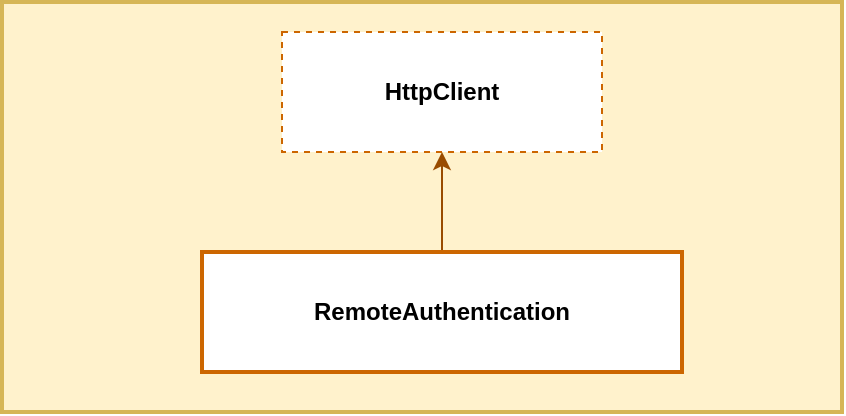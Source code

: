 <mxfile version="20.0.4" type="github">
  <diagram id="Co-2WPKWJgHfXNtiyIEY" name="Page-1">
    <mxGraphModel dx="782" dy="436" grid="1" gridSize="10" guides="1" tooltips="1" connect="1" arrows="1" fold="1" page="1" pageScale="1" pageWidth="827" pageHeight="1169" math="0" shadow="0">
      <root>
        <mxCell id="0" />
        <mxCell id="1" parent="0" />
        <mxCell id="ZYXcEdyXvduLh-ddOtvL-1" value="" style="rounded=0;whiteSpace=wrap;html=1;fillColor=#fff2cc;strokeColor=#d6b656;strokeWidth=2;" vertex="1" parent="1">
          <mxGeometry x="180" y="35" width="420" height="205" as="geometry" />
        </mxCell>
        <mxCell id="ZYXcEdyXvduLh-ddOtvL-2" value="&lt;b&gt;HttpClient&lt;/b&gt;" style="rounded=0;whiteSpace=wrap;html=1;strokeColor=#CC6600;strokeWidth=1;fillColor=default;dashed=1;" vertex="1" parent="1">
          <mxGeometry x="320" y="50" width="160" height="60" as="geometry" />
        </mxCell>
        <mxCell id="ZYXcEdyXvduLh-ddOtvL-7" style="edgeStyle=orthogonalEdgeStyle;rounded=0;orthogonalLoop=1;jettySize=auto;html=1;entryX=0.5;entryY=1;entryDx=0;entryDy=0;strokeColor=#994C00;" edge="1" parent="1" source="ZYXcEdyXvduLh-ddOtvL-3" target="ZYXcEdyXvduLh-ddOtvL-2">
          <mxGeometry relative="1" as="geometry" />
        </mxCell>
        <mxCell id="ZYXcEdyXvduLh-ddOtvL-3" value="&lt;b&gt;RemoteAuthentication&lt;/b&gt;" style="rounded=0;whiteSpace=wrap;html=1;strokeColor=#CC6600;strokeWidth=2;fillColor=default;" vertex="1" parent="1">
          <mxGeometry x="280" y="160" width="240" height="60" as="geometry" />
        </mxCell>
      </root>
    </mxGraphModel>
  </diagram>
</mxfile>
